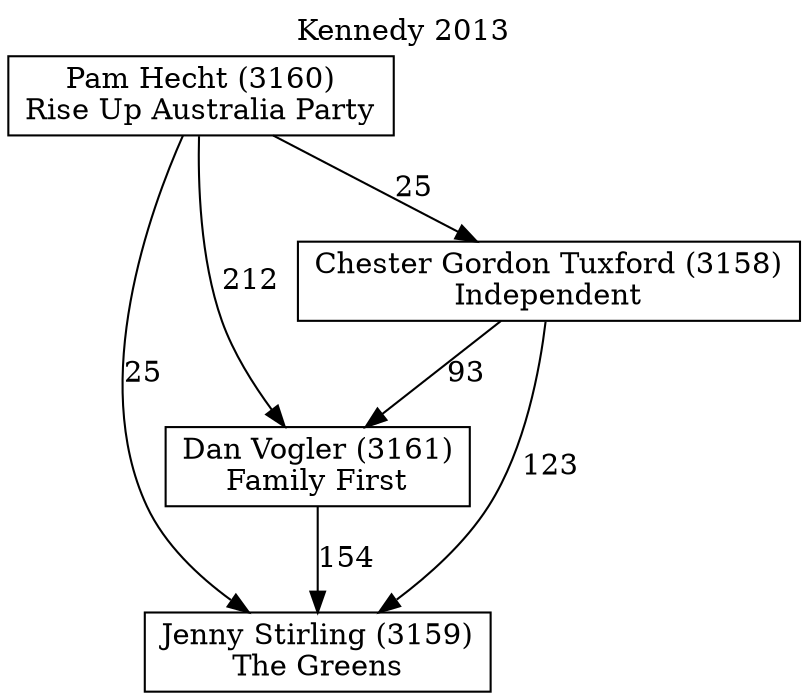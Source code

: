 // House preference flow
digraph "Jenny Stirling (3159)_Kennedy_2013" {
	graph [label="Kennedy 2013" labelloc=t mclimit=10]
	node [shape=box]
	"Jenny Stirling (3159)" [label="Jenny Stirling (3159)
The Greens"]
	"Dan Vogler (3161)" [label="Dan Vogler (3161)
Family First"]
	"Chester Gordon Tuxford (3158)" [label="Chester Gordon Tuxford (3158)
Independent"]
	"Pam Hecht (3160)" [label="Pam Hecht (3160)
Rise Up Australia Party"]
	"Jenny Stirling (3159)" [label="Jenny Stirling (3159)
The Greens"]
	"Chester Gordon Tuxford (3158)" [label="Chester Gordon Tuxford (3158)
Independent"]
	"Pam Hecht (3160)" [label="Pam Hecht (3160)
Rise Up Australia Party"]
	"Jenny Stirling (3159)" [label="Jenny Stirling (3159)
The Greens"]
	"Pam Hecht (3160)" [label="Pam Hecht (3160)
Rise Up Australia Party"]
	"Pam Hecht (3160)" [label="Pam Hecht (3160)
Rise Up Australia Party"]
	"Chester Gordon Tuxford (3158)" [label="Chester Gordon Tuxford (3158)
Independent"]
	"Pam Hecht (3160)" [label="Pam Hecht (3160)
Rise Up Australia Party"]
	"Pam Hecht (3160)" [label="Pam Hecht (3160)
Rise Up Australia Party"]
	"Dan Vogler (3161)" [label="Dan Vogler (3161)
Family First"]
	"Chester Gordon Tuxford (3158)" [label="Chester Gordon Tuxford (3158)
Independent"]
	"Pam Hecht (3160)" [label="Pam Hecht (3160)
Rise Up Australia Party"]
	"Dan Vogler (3161)" [label="Dan Vogler (3161)
Family First"]
	"Pam Hecht (3160)" [label="Pam Hecht (3160)
Rise Up Australia Party"]
	"Pam Hecht (3160)" [label="Pam Hecht (3160)
Rise Up Australia Party"]
	"Chester Gordon Tuxford (3158)" [label="Chester Gordon Tuxford (3158)
Independent"]
	"Pam Hecht (3160)" [label="Pam Hecht (3160)
Rise Up Australia Party"]
	"Pam Hecht (3160)" [label="Pam Hecht (3160)
Rise Up Australia Party"]
	"Dan Vogler (3161)" -> "Jenny Stirling (3159)" [label=154]
	"Chester Gordon Tuxford (3158)" -> "Dan Vogler (3161)" [label=93]
	"Pam Hecht (3160)" -> "Chester Gordon Tuxford (3158)" [label=25]
	"Chester Gordon Tuxford (3158)" -> "Jenny Stirling (3159)" [label=123]
	"Pam Hecht (3160)" -> "Jenny Stirling (3159)" [label=25]
	"Pam Hecht (3160)" -> "Dan Vogler (3161)" [label=212]
}

